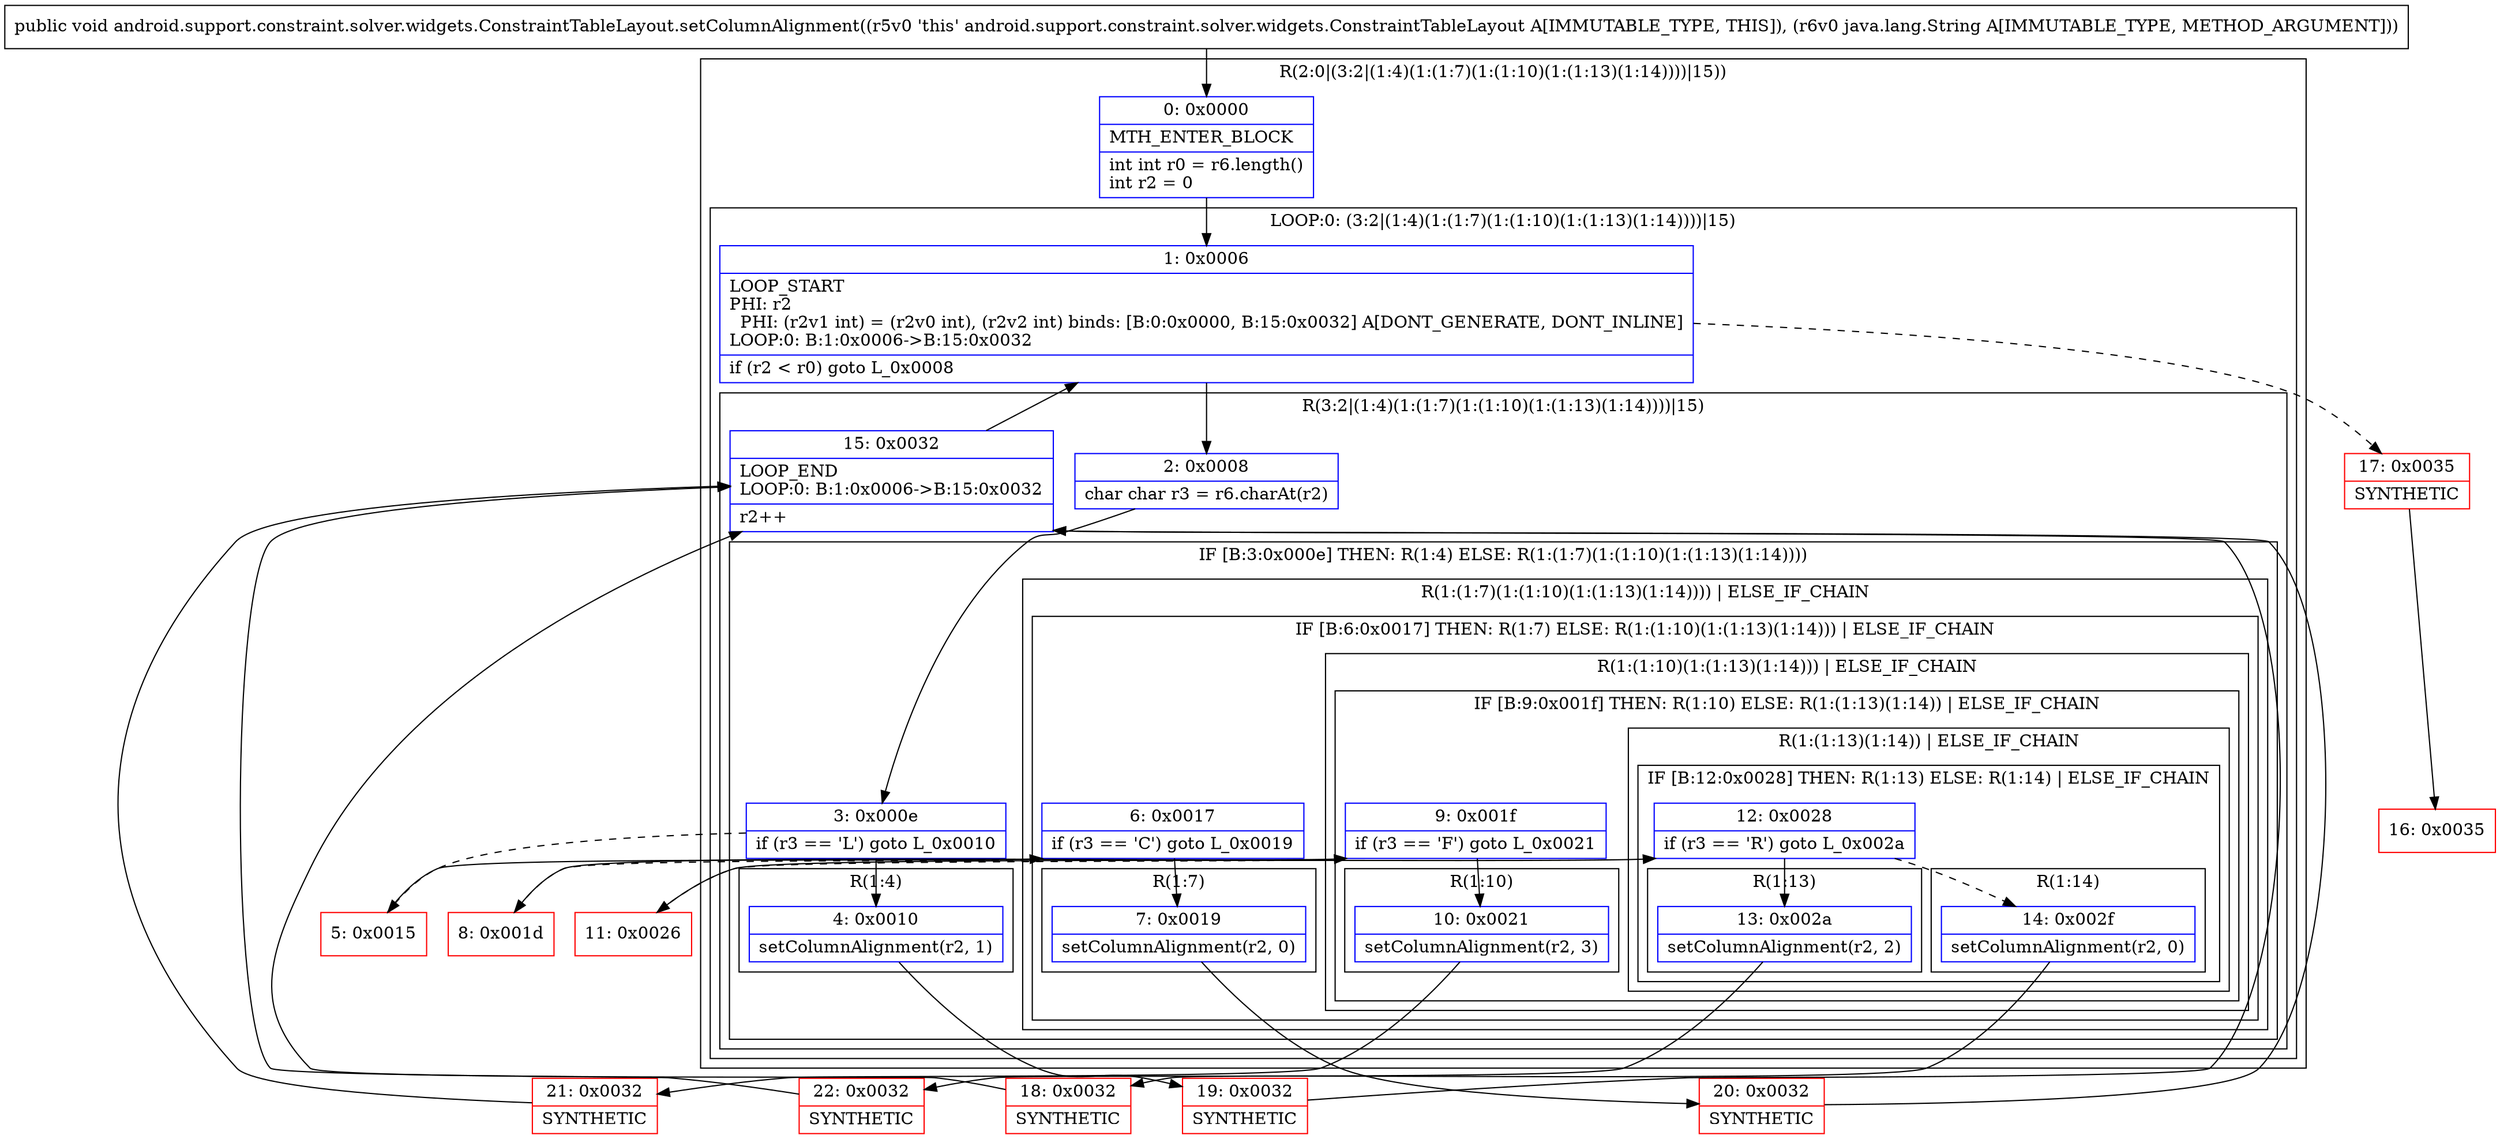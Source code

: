 digraph "CFG forandroid.support.constraint.solver.widgets.ConstraintTableLayout.setColumnAlignment(Ljava\/lang\/String;)V" {
subgraph cluster_Region_1316652985 {
label = "R(2:0|(3:2|(1:4)(1:(1:7)(1:(1:10)(1:(1:13)(1:14))))|15))";
node [shape=record,color=blue];
Node_0 [shape=record,label="{0\:\ 0x0000|MTH_ENTER_BLOCK\l|int int r0 = r6.length()\lint r2 = 0\l}"];
subgraph cluster_LoopRegion_313564234 {
label = "LOOP:0: (3:2|(1:4)(1:(1:7)(1:(1:10)(1:(1:13)(1:14))))|15)";
node [shape=record,color=blue];
Node_1 [shape=record,label="{1\:\ 0x0006|LOOP_START\lPHI: r2 \l  PHI: (r2v1 int) = (r2v0 int), (r2v2 int) binds: [B:0:0x0000, B:15:0x0032] A[DONT_GENERATE, DONT_INLINE]\lLOOP:0: B:1:0x0006\-\>B:15:0x0032\l|if (r2 \< r0) goto L_0x0008\l}"];
subgraph cluster_Region_2042946140 {
label = "R(3:2|(1:4)(1:(1:7)(1:(1:10)(1:(1:13)(1:14))))|15)";
node [shape=record,color=blue];
Node_2 [shape=record,label="{2\:\ 0x0008|char char r3 = r6.charAt(r2)\l}"];
subgraph cluster_IfRegion_586513908 {
label = "IF [B:3:0x000e] THEN: R(1:4) ELSE: R(1:(1:7)(1:(1:10)(1:(1:13)(1:14))))";
node [shape=record,color=blue];
Node_3 [shape=record,label="{3\:\ 0x000e|if (r3 == 'L') goto L_0x0010\l}"];
subgraph cluster_Region_34478848 {
label = "R(1:4)";
node [shape=record,color=blue];
Node_4 [shape=record,label="{4\:\ 0x0010|setColumnAlignment(r2, 1)\l}"];
}
subgraph cluster_Region_1177484792 {
label = "R(1:(1:7)(1:(1:10)(1:(1:13)(1:14)))) | ELSE_IF_CHAIN\l";
node [shape=record,color=blue];
subgraph cluster_IfRegion_279038279 {
label = "IF [B:6:0x0017] THEN: R(1:7) ELSE: R(1:(1:10)(1:(1:13)(1:14))) | ELSE_IF_CHAIN\l";
node [shape=record,color=blue];
Node_6 [shape=record,label="{6\:\ 0x0017|if (r3 == 'C') goto L_0x0019\l}"];
subgraph cluster_Region_416486327 {
label = "R(1:7)";
node [shape=record,color=blue];
Node_7 [shape=record,label="{7\:\ 0x0019|setColumnAlignment(r2, 0)\l}"];
}
subgraph cluster_Region_967203337 {
label = "R(1:(1:10)(1:(1:13)(1:14))) | ELSE_IF_CHAIN\l";
node [shape=record,color=blue];
subgraph cluster_IfRegion_977894039 {
label = "IF [B:9:0x001f] THEN: R(1:10) ELSE: R(1:(1:13)(1:14)) | ELSE_IF_CHAIN\l";
node [shape=record,color=blue];
Node_9 [shape=record,label="{9\:\ 0x001f|if (r3 == 'F') goto L_0x0021\l}"];
subgraph cluster_Region_244817451 {
label = "R(1:10)";
node [shape=record,color=blue];
Node_10 [shape=record,label="{10\:\ 0x0021|setColumnAlignment(r2, 3)\l}"];
}
subgraph cluster_Region_1986753544 {
label = "R(1:(1:13)(1:14)) | ELSE_IF_CHAIN\l";
node [shape=record,color=blue];
subgraph cluster_IfRegion_1156171541 {
label = "IF [B:12:0x0028] THEN: R(1:13) ELSE: R(1:14) | ELSE_IF_CHAIN\l";
node [shape=record,color=blue];
Node_12 [shape=record,label="{12\:\ 0x0028|if (r3 == 'R') goto L_0x002a\l}"];
subgraph cluster_Region_1344232359 {
label = "R(1:13)";
node [shape=record,color=blue];
Node_13 [shape=record,label="{13\:\ 0x002a|setColumnAlignment(r2, 2)\l}"];
}
subgraph cluster_Region_582716607 {
label = "R(1:14)";
node [shape=record,color=blue];
Node_14 [shape=record,label="{14\:\ 0x002f|setColumnAlignment(r2, 0)\l}"];
}
}
}
}
}
}
}
}
Node_15 [shape=record,label="{15\:\ 0x0032|LOOP_END\lLOOP:0: B:1:0x0006\-\>B:15:0x0032\l|r2++\l}"];
}
}
}
Node_5 [shape=record,color=red,label="{5\:\ 0x0015}"];
Node_8 [shape=record,color=red,label="{8\:\ 0x001d}"];
Node_11 [shape=record,color=red,label="{11\:\ 0x0026}"];
Node_16 [shape=record,color=red,label="{16\:\ 0x0035}"];
Node_17 [shape=record,color=red,label="{17\:\ 0x0035|SYNTHETIC\l}"];
Node_18 [shape=record,color=red,label="{18\:\ 0x0032|SYNTHETIC\l}"];
Node_19 [shape=record,color=red,label="{19\:\ 0x0032|SYNTHETIC\l}"];
Node_20 [shape=record,color=red,label="{20\:\ 0x0032|SYNTHETIC\l}"];
Node_21 [shape=record,color=red,label="{21\:\ 0x0032|SYNTHETIC\l}"];
Node_22 [shape=record,color=red,label="{22\:\ 0x0032|SYNTHETIC\l}"];
MethodNode[shape=record,label="{public void android.support.constraint.solver.widgets.ConstraintTableLayout.setColumnAlignment((r5v0 'this' android.support.constraint.solver.widgets.ConstraintTableLayout A[IMMUTABLE_TYPE, THIS]), (r6v0 java.lang.String A[IMMUTABLE_TYPE, METHOD_ARGUMENT])) }"];
MethodNode -> Node_0;
Node_0 -> Node_1;
Node_1 -> Node_2;
Node_1 -> Node_17[style=dashed];
Node_2 -> Node_3;
Node_3 -> Node_4;
Node_3 -> Node_5[style=dashed];
Node_4 -> Node_19;
Node_6 -> Node_7;
Node_6 -> Node_8[style=dashed];
Node_7 -> Node_20;
Node_9 -> Node_10;
Node_9 -> Node_11[style=dashed];
Node_10 -> Node_21;
Node_12 -> Node_13;
Node_12 -> Node_14[style=dashed];
Node_13 -> Node_22;
Node_14 -> Node_18;
Node_15 -> Node_1;
Node_5 -> Node_6;
Node_8 -> Node_9;
Node_11 -> Node_12;
Node_17 -> Node_16;
Node_18 -> Node_15;
Node_19 -> Node_15;
Node_20 -> Node_15;
Node_21 -> Node_15;
Node_22 -> Node_15;
}

